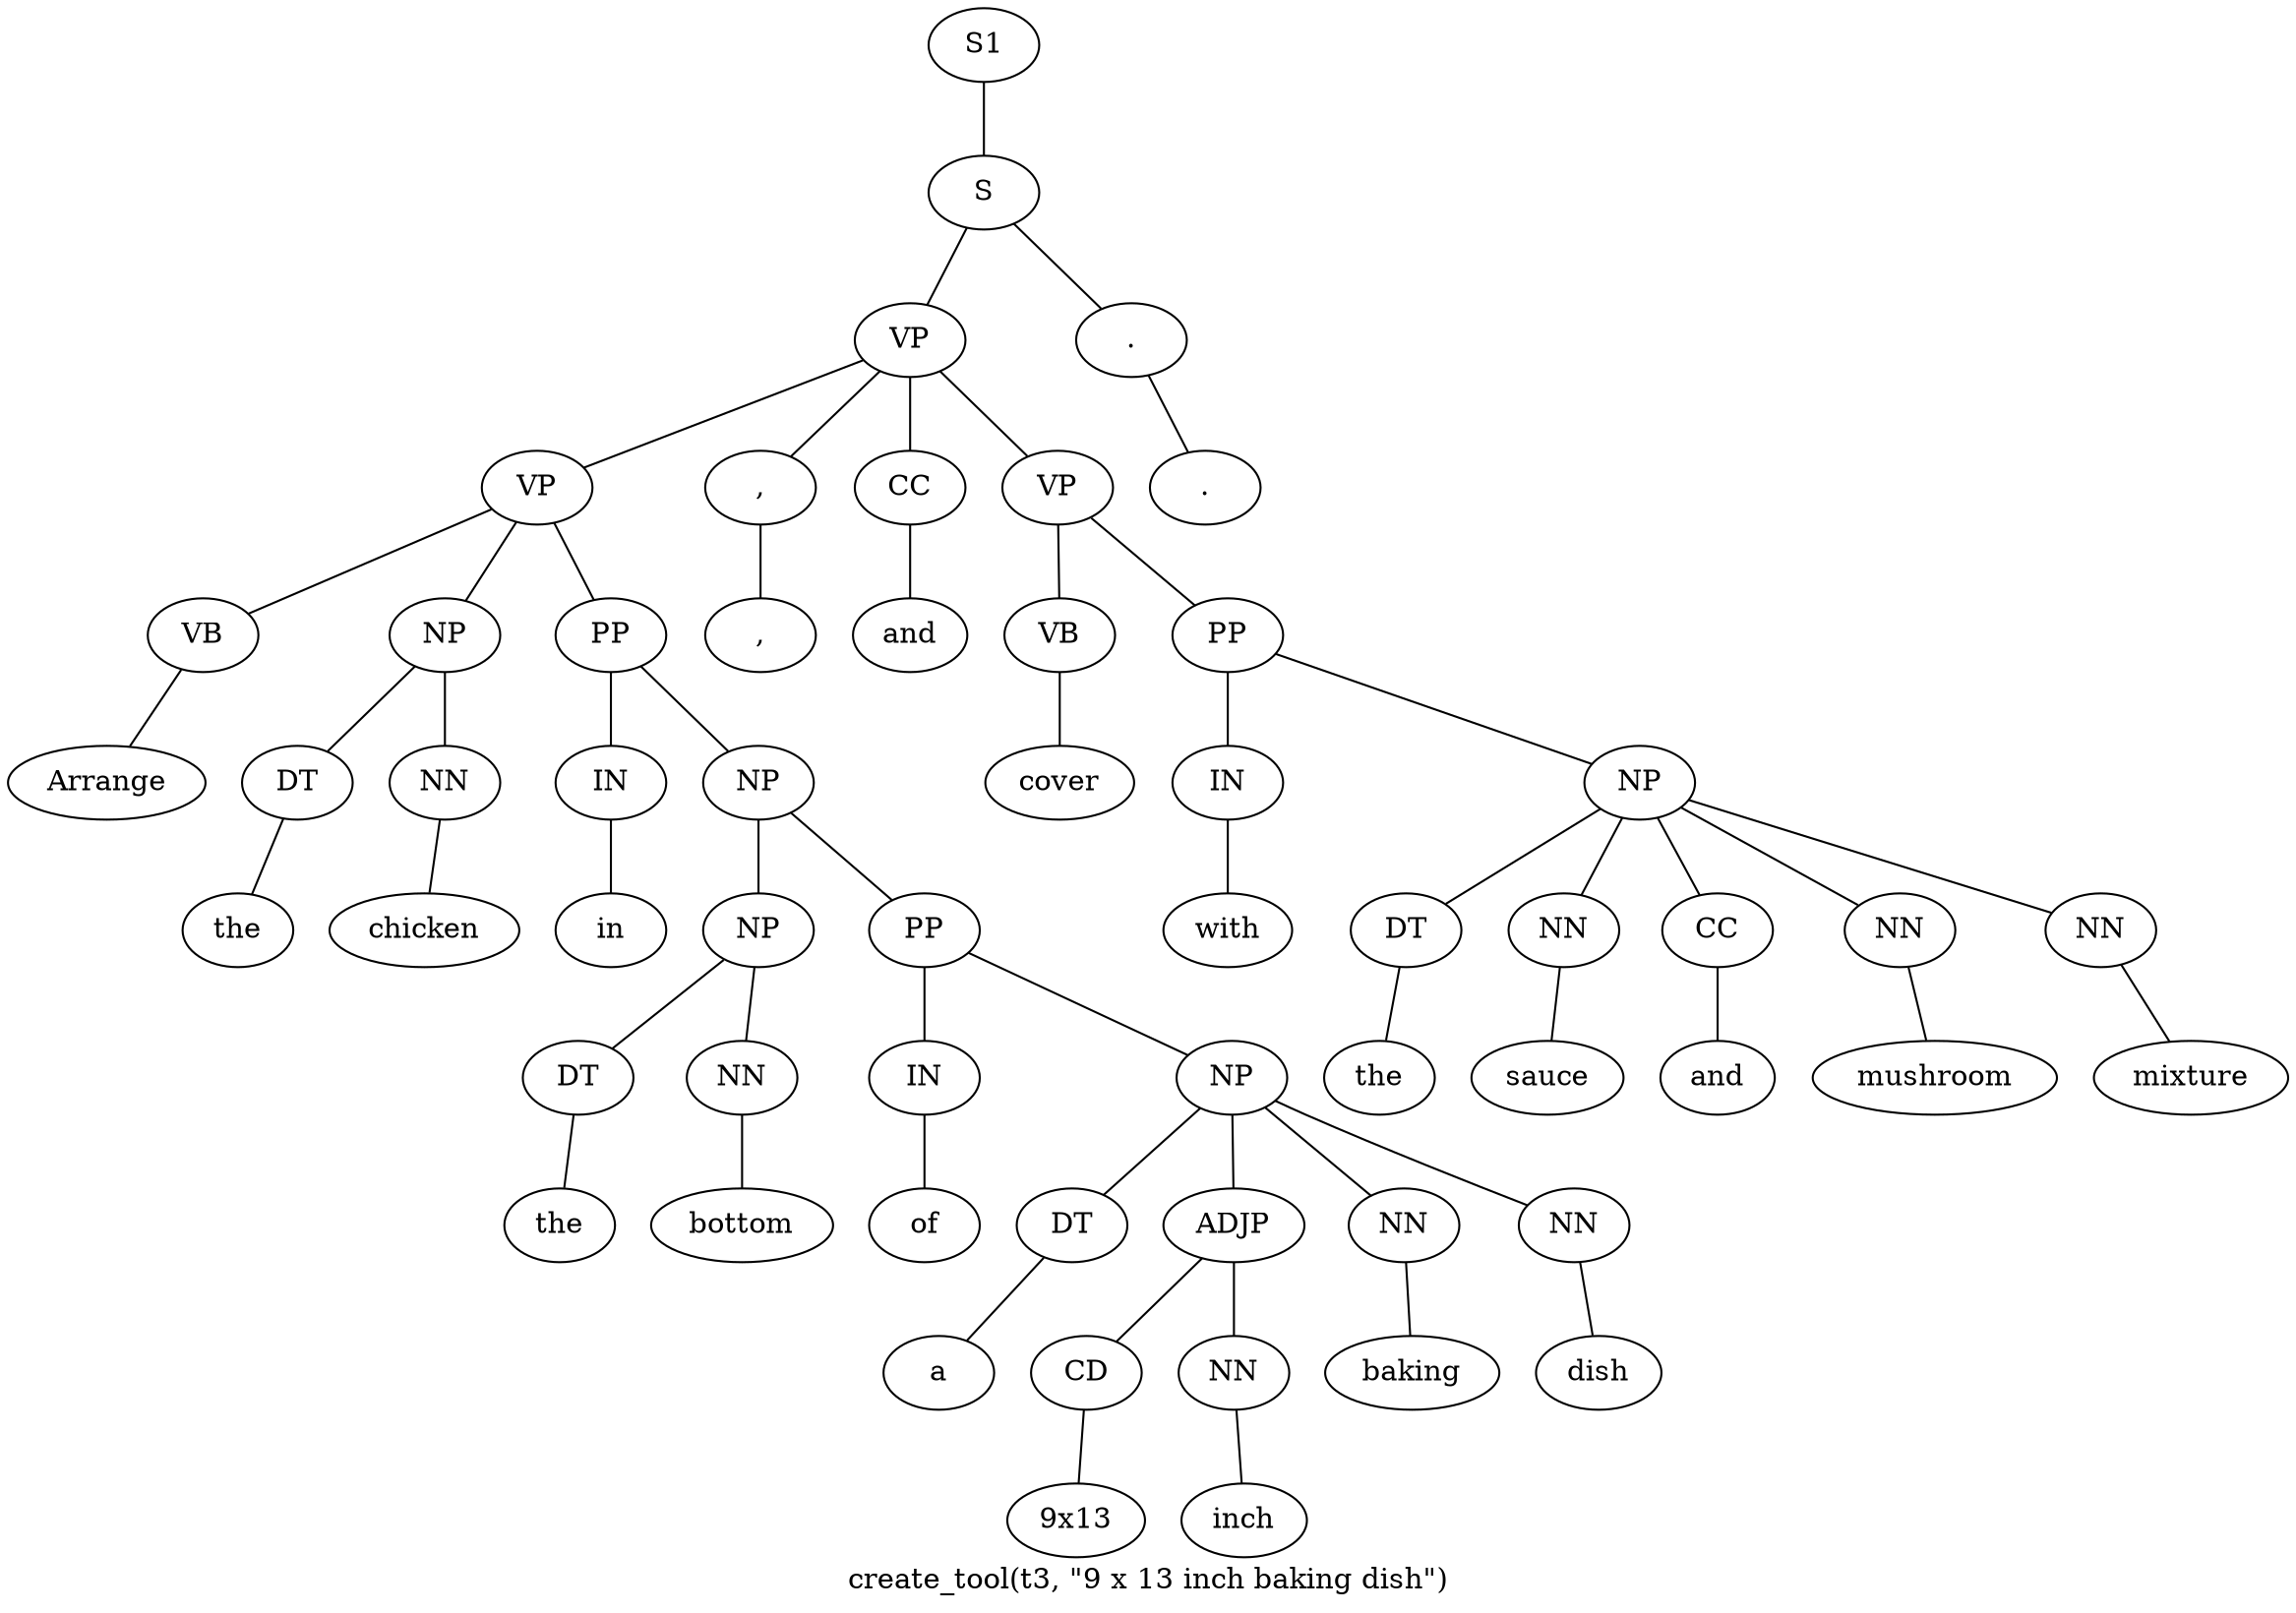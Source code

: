 graph SyntaxGraph {
	label = "create_tool(t3, \"9 x 13 inch baking dish\")";
	Node0 [label="S1"];
	Node1 [label="S"];
	Node2 [label="VP"];
	Node3 [label="VP"];
	Node4 [label="VB"];
	Node5 [label="Arrange"];
	Node6 [label="NP"];
	Node7 [label="DT"];
	Node8 [label="the"];
	Node9 [label="NN"];
	Node10 [label="chicken"];
	Node11 [label="PP"];
	Node12 [label="IN"];
	Node13 [label="in"];
	Node14 [label="NP"];
	Node15 [label="NP"];
	Node16 [label="DT"];
	Node17 [label="the"];
	Node18 [label="NN"];
	Node19 [label="bottom"];
	Node20 [label="PP"];
	Node21 [label="IN"];
	Node22 [label="of"];
	Node23 [label="NP"];
	Node24 [label="DT"];
	Node25 [label="a"];
	Node26 [label="ADJP"];
	Node27 [label="CD"];
	Node28 [label="9x13"];
	Node29 [label="NN"];
	Node30 [label="inch"];
	Node31 [label="NN"];
	Node32 [label="baking"];
	Node33 [label="NN"];
	Node34 [label="dish"];
	Node35 [label=","];
	Node36 [label=","];
	Node37 [label="CC"];
	Node38 [label="and"];
	Node39 [label="VP"];
	Node40 [label="VB"];
	Node41 [label="cover"];
	Node42 [label="PP"];
	Node43 [label="IN"];
	Node44 [label="with"];
	Node45 [label="NP"];
	Node46 [label="DT"];
	Node47 [label="the"];
	Node48 [label="NN"];
	Node49 [label="sauce"];
	Node50 [label="CC"];
	Node51 [label="and"];
	Node52 [label="NN"];
	Node53 [label="mushroom"];
	Node54 [label="NN"];
	Node55 [label="mixture"];
	Node56 [label="."];
	Node57 [label="."];

	Node0 -- Node1;
	Node1 -- Node2;
	Node1 -- Node56;
	Node2 -- Node3;
	Node2 -- Node35;
	Node2 -- Node37;
	Node2 -- Node39;
	Node3 -- Node4;
	Node3 -- Node6;
	Node3 -- Node11;
	Node4 -- Node5;
	Node6 -- Node7;
	Node6 -- Node9;
	Node7 -- Node8;
	Node9 -- Node10;
	Node11 -- Node12;
	Node11 -- Node14;
	Node12 -- Node13;
	Node14 -- Node15;
	Node14 -- Node20;
	Node15 -- Node16;
	Node15 -- Node18;
	Node16 -- Node17;
	Node18 -- Node19;
	Node20 -- Node21;
	Node20 -- Node23;
	Node21 -- Node22;
	Node23 -- Node24;
	Node23 -- Node26;
	Node23 -- Node31;
	Node23 -- Node33;
	Node24 -- Node25;
	Node26 -- Node27;
	Node26 -- Node29;
	Node27 -- Node28;
	Node29 -- Node30;
	Node31 -- Node32;
	Node33 -- Node34;
	Node35 -- Node36;
	Node37 -- Node38;
	Node39 -- Node40;
	Node39 -- Node42;
	Node40 -- Node41;
	Node42 -- Node43;
	Node42 -- Node45;
	Node43 -- Node44;
	Node45 -- Node46;
	Node45 -- Node48;
	Node45 -- Node50;
	Node45 -- Node52;
	Node45 -- Node54;
	Node46 -- Node47;
	Node48 -- Node49;
	Node50 -- Node51;
	Node52 -- Node53;
	Node54 -- Node55;
	Node56 -- Node57;
}